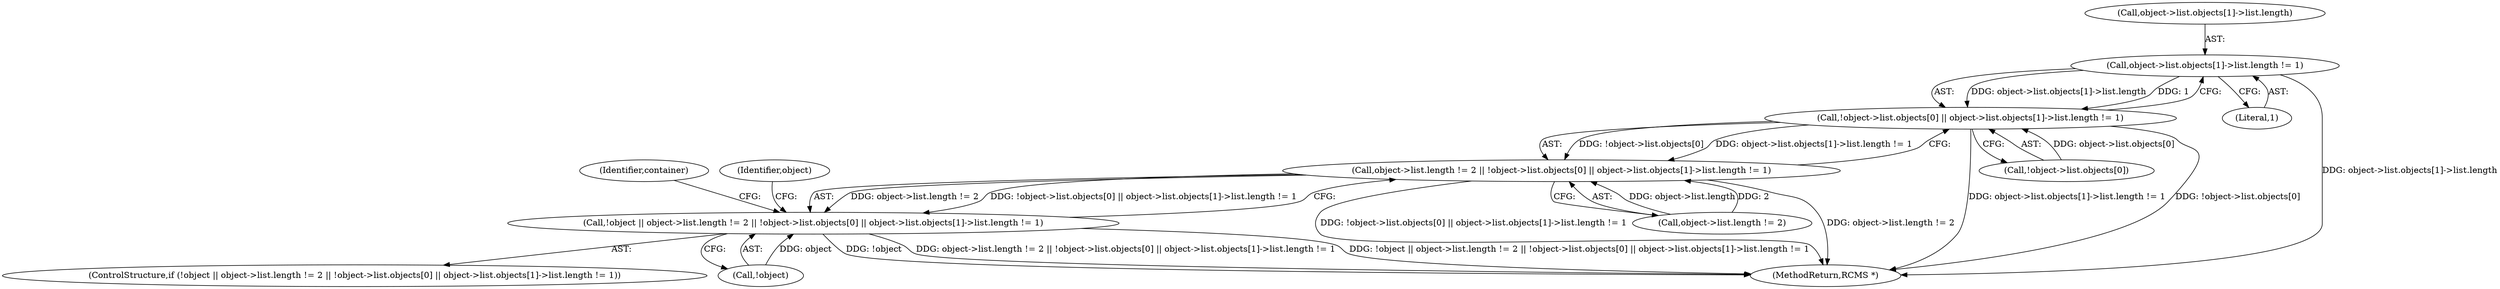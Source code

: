 digraph "0_radare2_7ab66cca5bbdf6cb2d69339ef4f513d95e532dbf@pointer" {
"1000151" [label="(Call,object->list.objects[1]->list.length != 1)"];
"1000142" [label="(Call,!object->list.objects[0] || object->list.objects[1]->list.length != 1)"];
"1000134" [label="(Call,object->list.length != 2 || !object->list.objects[0] || object->list.objects[1]->list.length != 1)"];
"1000131" [label="(Call,!object || object->list.length != 2 || !object->list.objects[0] || object->list.objects[1]->list.length != 1)"];
"1000173" [label="(Identifier,container)"];
"1000166" [label="(Identifier,object)"];
"1000151" [label="(Call,object->list.objects[1]->list.length != 1)"];
"1000134" [label="(Call,object->list.length != 2 || !object->list.objects[0] || object->list.objects[1]->list.length != 1)"];
"1000163" [label="(Literal,1)"];
"1000135" [label="(Call,object->list.length != 2)"];
"1000142" [label="(Call,!object->list.objects[0] || object->list.objects[1]->list.length != 1)"];
"1000132" [label="(Call,!object)"];
"1000131" [label="(Call,!object || object->list.length != 2 || !object->list.objects[0] || object->list.objects[1]->list.length != 1)"];
"1000152" [label="(Call,object->list.objects[1]->list.length)"];
"1000143" [label="(Call,!object->list.objects[0])"];
"1000130" [label="(ControlStructure,if (!object || object->list.length != 2 || !object->list.objects[0] || object->list.objects[1]->list.length != 1))"];
"1000216" [label="(MethodReturn,RCMS *)"];
"1000151" -> "1000142"  [label="AST: "];
"1000151" -> "1000163"  [label="CFG: "];
"1000152" -> "1000151"  [label="AST: "];
"1000163" -> "1000151"  [label="AST: "];
"1000142" -> "1000151"  [label="CFG: "];
"1000151" -> "1000216"  [label="DDG: object->list.objects[1]->list.length"];
"1000151" -> "1000142"  [label="DDG: object->list.objects[1]->list.length"];
"1000151" -> "1000142"  [label="DDG: 1"];
"1000142" -> "1000134"  [label="AST: "];
"1000142" -> "1000143"  [label="CFG: "];
"1000143" -> "1000142"  [label="AST: "];
"1000134" -> "1000142"  [label="CFG: "];
"1000142" -> "1000216"  [label="DDG: object->list.objects[1]->list.length != 1"];
"1000142" -> "1000216"  [label="DDG: !object->list.objects[0]"];
"1000142" -> "1000134"  [label="DDG: !object->list.objects[0]"];
"1000142" -> "1000134"  [label="DDG: object->list.objects[1]->list.length != 1"];
"1000143" -> "1000142"  [label="DDG: object->list.objects[0]"];
"1000134" -> "1000131"  [label="AST: "];
"1000134" -> "1000135"  [label="CFG: "];
"1000135" -> "1000134"  [label="AST: "];
"1000131" -> "1000134"  [label="CFG: "];
"1000134" -> "1000216"  [label="DDG: !object->list.objects[0] || object->list.objects[1]->list.length != 1"];
"1000134" -> "1000216"  [label="DDG: object->list.length != 2"];
"1000134" -> "1000131"  [label="DDG: object->list.length != 2"];
"1000134" -> "1000131"  [label="DDG: !object->list.objects[0] || object->list.objects[1]->list.length != 1"];
"1000135" -> "1000134"  [label="DDG: object->list.length"];
"1000135" -> "1000134"  [label="DDG: 2"];
"1000131" -> "1000130"  [label="AST: "];
"1000131" -> "1000132"  [label="CFG: "];
"1000132" -> "1000131"  [label="AST: "];
"1000166" -> "1000131"  [label="CFG: "];
"1000173" -> "1000131"  [label="CFG: "];
"1000131" -> "1000216"  [label="DDG: !object"];
"1000131" -> "1000216"  [label="DDG: object->list.length != 2 || !object->list.objects[0] || object->list.objects[1]->list.length != 1"];
"1000131" -> "1000216"  [label="DDG: !object || object->list.length != 2 || !object->list.objects[0] || object->list.objects[1]->list.length != 1"];
"1000132" -> "1000131"  [label="DDG: object"];
}
